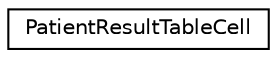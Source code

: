 digraph G
{
  edge [fontname="Helvetica",fontsize="10",labelfontname="Helvetica",labelfontsize="10"];
  node [fontname="Helvetica",fontsize="10",shape=record];
  rankdir="LR";
  Node1 [label="PatientResultTableCell",height=0.2,width=0.4,color="black", fillcolor="white", style="filled",URL="$interface_patient_result_table_cell.html"];
}
